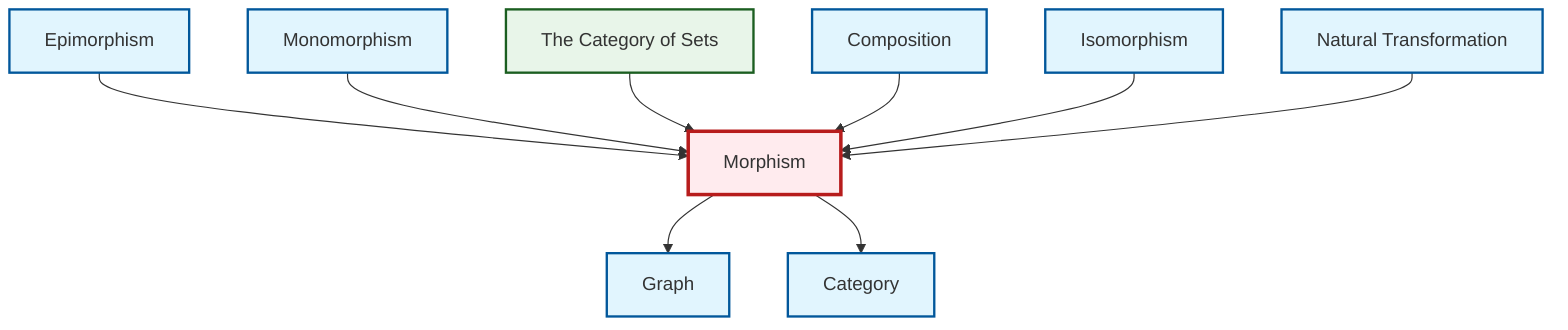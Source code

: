 graph TD
    classDef definition fill:#e1f5fe,stroke:#01579b,stroke-width:2px
    classDef theorem fill:#f3e5f5,stroke:#4a148c,stroke-width:2px
    classDef axiom fill:#fff3e0,stroke:#e65100,stroke-width:2px
    classDef example fill:#e8f5e9,stroke:#1b5e20,stroke-width:2px
    classDef current fill:#ffebee,stroke:#b71c1c,stroke-width:3px
    def-category["Category"]:::definition
    ex-set-category["The Category of Sets"]:::example
    def-isomorphism["Isomorphism"]:::definition
    def-monomorphism["Monomorphism"]:::definition
    def-morphism["Morphism"]:::definition
    def-composition["Composition"]:::definition
    def-graph["Graph"]:::definition
    def-epimorphism["Epimorphism"]:::definition
    def-natural-transformation["Natural Transformation"]:::definition
    def-epimorphism --> def-morphism
    def-morphism --> def-graph
    def-monomorphism --> def-morphism
    ex-set-category --> def-morphism
    def-morphism --> def-category
    def-composition --> def-morphism
    def-isomorphism --> def-morphism
    def-natural-transformation --> def-morphism
    class def-morphism current
